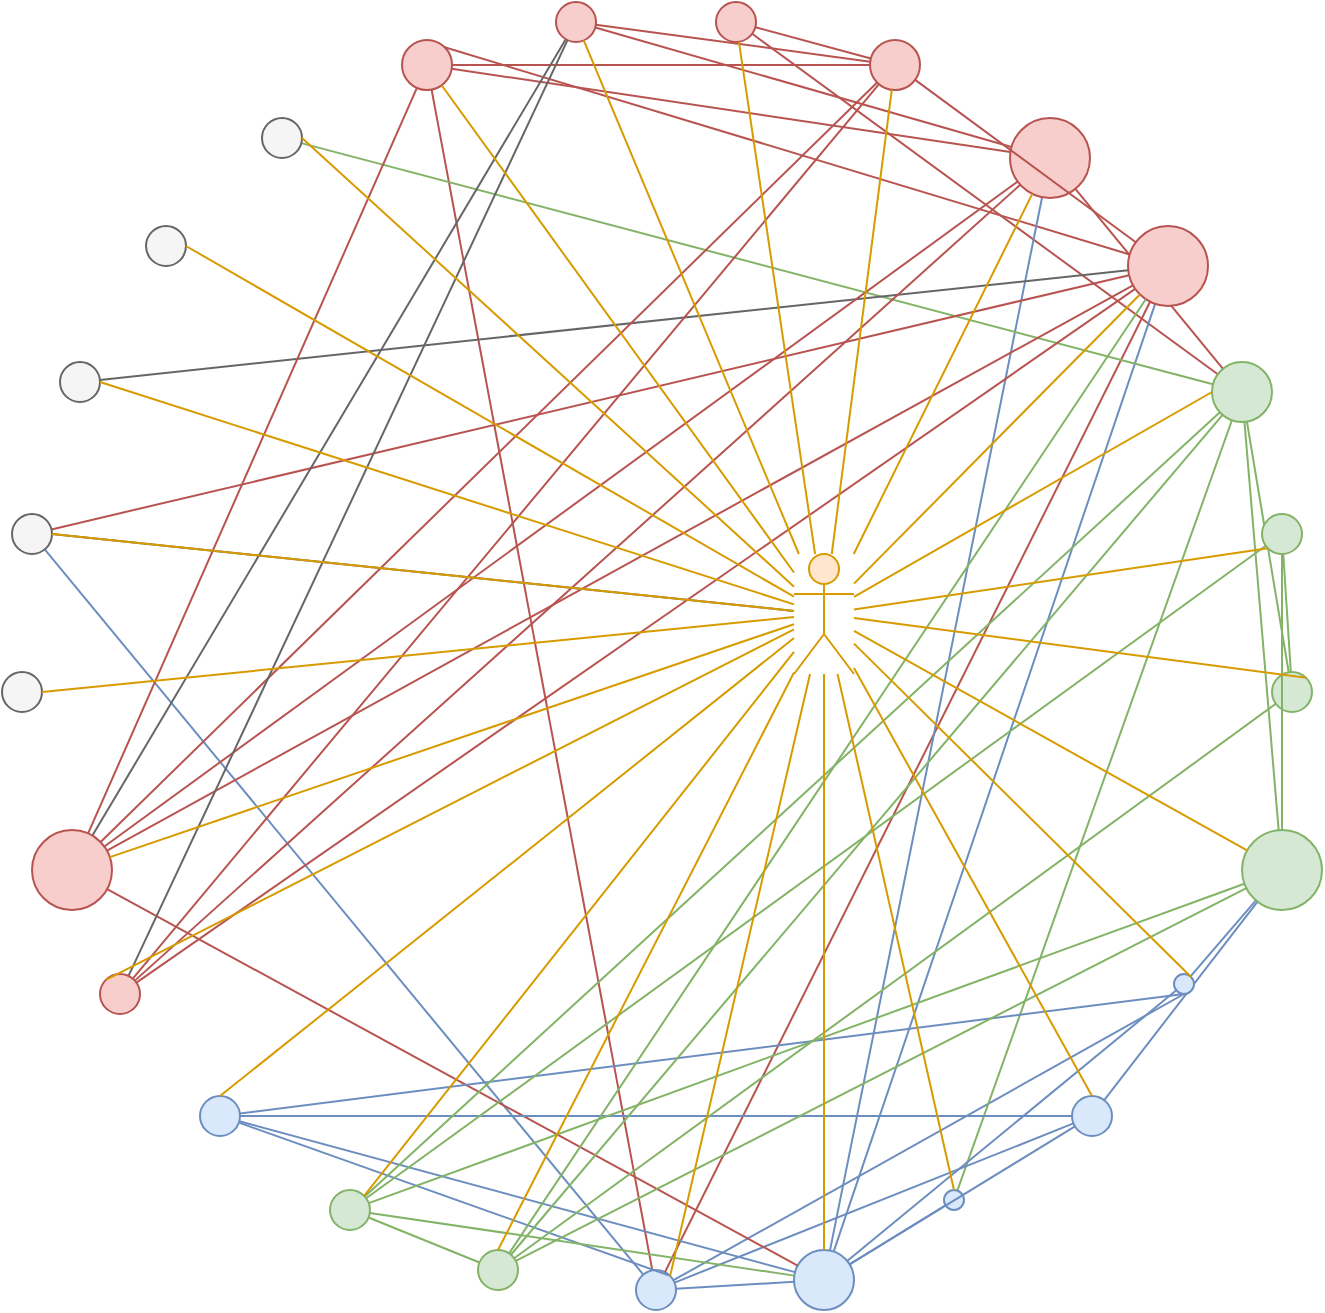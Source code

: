 <mxfile version="20.0.1"><diagram id="7Ly0ba1j--p1Lv9-cjta" name="Page-1"><mxGraphModel dx="1927" dy="1028" grid="1" gridSize="10" guides="1" tooltips="1" connect="1" arrows="1" fold="1" page="1" pageScale="1" pageWidth="827" pageHeight="1169" math="0" shadow="0"><root><mxCell id="itFS56CtS51sGolIPMsc-0"/><mxCell id="itFS56CtS51sGolIPMsc-1" parent="itFS56CtS51sGolIPMsc-0"/><mxCell id="itFS56CtS51sGolIPMsc-230" style="edgeStyle=entityRelationEdgeStyle;orthogonalLoop=1;jettySize=auto;html=1;endArrow=none;endFill=0;strokeColor=#6c8ebf;fillColor=#dae8fc;noEdgeStyle=1;" parent="itFS56CtS51sGolIPMsc-1" source="itFS56CtS51sGolIPMsc-188" target="itFS56CtS51sGolIPMsc-189" edge="1"><mxGeometry relative="1" as="geometry"/></mxCell><mxCell id="itFS56CtS51sGolIPMsc-236" style="edgeStyle=entityRelationEdgeStyle;orthogonalLoop=1;jettySize=auto;html=1;endArrow=none;endFill=0;strokeColor=#b85450;fillColor=#f8cecc;noEdgeStyle=1;" parent="itFS56CtS51sGolIPMsc-1" source="itFS56CtS51sGolIPMsc-188" target="itFS56CtS51sGolIPMsc-202" edge="1"><mxGeometry relative="1" as="geometry"><mxPoint x="313" y="333" as="targetPoint"/></mxGeometry></mxCell><mxCell id="itFS56CtS51sGolIPMsc-243" style="edgeStyle=entityRelationEdgeStyle;orthogonalLoop=1;jettySize=auto;html=1;entryX=0.5;entryY=1;entryDx=0;entryDy=0;endArrow=none;endFill=0;strokeColor=#6c8ebf;fillColor=#dae8fc;noEdgeStyle=1;" parent="itFS56CtS51sGolIPMsc-1" source="itFS56CtS51sGolIPMsc-188" target="itFS56CtS51sGolIPMsc-192" edge="1"><mxGeometry relative="1" as="geometry"/></mxCell><mxCell id="itFS56CtS51sGolIPMsc-188" value="" style="ellipse;whiteSpace=wrap;html=1;aspect=fixed;fillColor=#dae8fc;strokeColor=#6c8ebf;" parent="itFS56CtS51sGolIPMsc-1" vertex="1"><mxGeometry x="350" y="681" width="20" height="20" as="geometry"/></mxCell><mxCell id="itFS56CtS51sGolIPMsc-189" value="" style="ellipse;whiteSpace=wrap;html=1;aspect=fixed;fillColor=#dae8fc;strokeColor=#6c8ebf;" parent="itFS56CtS51sGolIPMsc-1" vertex="1"><mxGeometry x="429" y="671" width="30" height="30" as="geometry"/></mxCell><mxCell id="itFS56CtS51sGolIPMsc-231" style="edgeStyle=entityRelationEdgeStyle;orthogonalLoop=1;jettySize=auto;html=1;endArrow=none;endFill=0;strokeColor=#6c8ebf;fillColor=#dae8fc;noEdgeStyle=1;" parent="itFS56CtS51sGolIPMsc-1" source="itFS56CtS51sGolIPMsc-190" target="itFS56CtS51sGolIPMsc-189" edge="1"><mxGeometry relative="1" as="geometry"/></mxCell><mxCell id="itFS56CtS51sGolIPMsc-235" style="edgeStyle=entityRelationEdgeStyle;orthogonalLoop=1;jettySize=auto;html=1;endArrow=none;endFill=0;strokeColor=#82b366;fillColor=#d5e8d4;noEdgeStyle=1;" parent="itFS56CtS51sGolIPMsc-1" source="itFS56CtS51sGolIPMsc-190" target="itFS56CtS51sGolIPMsc-196" edge="1"><mxGeometry relative="1" as="geometry"/></mxCell><mxCell id="itFS56CtS51sGolIPMsc-190" value="" style="ellipse;whiteSpace=wrap;html=1;aspect=fixed;fillColor=#dae8fc;strokeColor=#6c8ebf;" parent="itFS56CtS51sGolIPMsc-1" vertex="1"><mxGeometry x="504" y="641" width="10" height="10" as="geometry"/></mxCell><mxCell id="itFS56CtS51sGolIPMsc-229" style="edgeStyle=entityRelationEdgeStyle;orthogonalLoop=1;jettySize=auto;html=1;endArrow=none;endFill=0;strokeColor=#6c8ebf;fillColor=#dae8fc;noEdgeStyle=1;" parent="itFS56CtS51sGolIPMsc-1" source="itFS56CtS51sGolIPMsc-191" target="itFS56CtS51sGolIPMsc-189" edge="1"><mxGeometry relative="1" as="geometry"/></mxCell><mxCell id="itFS56CtS51sGolIPMsc-244" style="edgeStyle=entityRelationEdgeStyle;orthogonalLoop=1;jettySize=auto;html=1;endArrow=none;endFill=0;strokeColor=#6c8ebf;fillColor=#dae8fc;noEdgeStyle=1;" parent="itFS56CtS51sGolIPMsc-1" source="itFS56CtS51sGolIPMsc-191" target="itFS56CtS51sGolIPMsc-188" edge="1"><mxGeometry relative="1" as="geometry"/></mxCell><mxCell id="itFS56CtS51sGolIPMsc-261" style="edgeStyle=none;orthogonalLoop=1;jettySize=auto;html=1;endArrow=none;endFill=0;strokeColor=#6c8ebf;fillColor=#dae8fc;noEdgeStyle=1;" parent="itFS56CtS51sGolIPMsc-1" source="itFS56CtS51sGolIPMsc-191" target="itFS56CtS51sGolIPMsc-193" edge="1"><mxGeometry relative="1" as="geometry"/></mxCell><mxCell id="itFS56CtS51sGolIPMsc-191" value="" style="ellipse;whiteSpace=wrap;html=1;aspect=fixed;fillColor=#dae8fc;strokeColor=#6c8ebf;" parent="itFS56CtS51sGolIPMsc-1" vertex="1"><mxGeometry x="568" y="594" width="20" height="20" as="geometry"/></mxCell><mxCell id="itFS56CtS51sGolIPMsc-232" style="edgeStyle=entityRelationEdgeStyle;orthogonalLoop=1;jettySize=auto;html=1;endArrow=none;endFill=0;strokeColor=#6c8ebf;fillColor=#dae8fc;noEdgeStyle=1;" parent="itFS56CtS51sGolIPMsc-1" source="itFS56CtS51sGolIPMsc-192" target="itFS56CtS51sGolIPMsc-189" edge="1"><mxGeometry relative="1" as="geometry"/></mxCell><mxCell id="itFS56CtS51sGolIPMsc-234" style="edgeStyle=entityRelationEdgeStyle;orthogonalLoop=1;jettySize=auto;html=1;endArrow=none;endFill=0;strokeColor=#6c8ebf;fillColor=#dae8fc;noEdgeStyle=1;" parent="itFS56CtS51sGolIPMsc-1" source="itFS56CtS51sGolIPMsc-192" target="itFS56CtS51sGolIPMsc-193" edge="1"><mxGeometry relative="1" as="geometry"/></mxCell><mxCell id="itFS56CtS51sGolIPMsc-192" value="" style="ellipse;whiteSpace=wrap;html=1;aspect=fixed;fillColor=#dae8fc;strokeColor=#6c8ebf;" parent="itFS56CtS51sGolIPMsc-1" vertex="1"><mxGeometry x="619" y="533" width="10" height="10" as="geometry"/></mxCell><mxCell id="itFS56CtS51sGolIPMsc-193" value="" style="ellipse;whiteSpace=wrap;html=1;aspect=fixed;fillColor=#d5e8d4;strokeColor=#82b366;" parent="itFS56CtS51sGolIPMsc-1" vertex="1"><mxGeometry x="653" y="461" width="40" height="40" as="geometry"/></mxCell><mxCell id="itFS56CtS51sGolIPMsc-219" style="edgeStyle=entityRelationEdgeStyle;orthogonalLoop=1;jettySize=auto;html=1;endArrow=none;endFill=0;strokeColor=#82b366;fillColor=#d5e8d4;noEdgeStyle=1;" parent="itFS56CtS51sGolIPMsc-1" source="itFS56CtS51sGolIPMsc-194" target="itFS56CtS51sGolIPMsc-195" edge="1"><mxGeometry relative="1" as="geometry"/></mxCell><mxCell id="itFS56CtS51sGolIPMsc-221" style="edgeStyle=entityRelationEdgeStyle;orthogonalLoop=1;jettySize=auto;html=1;endArrow=none;endFill=0;strokeColor=#82b366;fillColor=#d5e8d4;noEdgeStyle=1;" parent="itFS56CtS51sGolIPMsc-1" source="itFS56CtS51sGolIPMsc-194" target="itFS56CtS51sGolIPMsc-196" edge="1"><mxGeometry relative="1" as="geometry"/></mxCell><mxCell id="itFS56CtS51sGolIPMsc-194" value="" style="ellipse;whiteSpace=wrap;html=1;aspect=fixed;fillColor=#d5e8d4;strokeColor=#82b366;" parent="itFS56CtS51sGolIPMsc-1" vertex="1"><mxGeometry x="668" y="382" width="20" height="20" as="geometry"/></mxCell><mxCell id="itFS56CtS51sGolIPMsc-220" style="edgeStyle=entityRelationEdgeStyle;orthogonalLoop=1;jettySize=auto;html=1;endArrow=none;endFill=0;strokeColor=#82b366;fillColor=#d5e8d4;noEdgeStyle=1;" parent="itFS56CtS51sGolIPMsc-1" source="itFS56CtS51sGolIPMsc-195" target="itFS56CtS51sGolIPMsc-193" edge="1"><mxGeometry relative="1" as="geometry"/></mxCell><mxCell id="itFS56CtS51sGolIPMsc-195" value="" style="ellipse;whiteSpace=wrap;html=1;aspect=fixed;fillColor=#d5e8d4;strokeColor=#82b366;" parent="itFS56CtS51sGolIPMsc-1" vertex="1"><mxGeometry x="663" y="303" width="20" height="20" as="geometry"/></mxCell><mxCell id="itFS56CtS51sGolIPMsc-223" style="edgeStyle=entityRelationEdgeStyle;orthogonalLoop=1;jettySize=auto;html=1;endArrow=none;endFill=0;strokeColor=#82b366;fillColor=#d5e8d4;noEdgeStyle=1;" parent="itFS56CtS51sGolIPMsc-1" source="itFS56CtS51sGolIPMsc-196" target="itFS56CtS51sGolIPMsc-193" edge="1"><mxGeometry relative="1" as="geometry"/></mxCell><mxCell id="itFS56CtS51sGolIPMsc-224" style="edgeStyle=entityRelationEdgeStyle;orthogonalLoop=1;jettySize=auto;html=1;endArrow=none;endFill=0;strokeColor=#b85450;fillColor=#f8cecc;noEdgeStyle=1;" parent="itFS56CtS51sGolIPMsc-1" source="itFS56CtS51sGolIPMsc-196" target="itFS56CtS51sGolIPMsc-198" edge="1"><mxGeometry relative="1" as="geometry"/></mxCell><mxCell id="itFS56CtS51sGolIPMsc-225" style="edgeStyle=entityRelationEdgeStyle;orthogonalLoop=1;jettySize=auto;html=1;endArrow=none;endFill=0;strokeColor=#b85450;fillColor=#f8cecc;noEdgeStyle=1;" parent="itFS56CtS51sGolIPMsc-1" source="itFS56CtS51sGolIPMsc-196" target="itFS56CtS51sGolIPMsc-200" edge="1"><mxGeometry relative="1" as="geometry"/></mxCell><mxCell id="itFS56CtS51sGolIPMsc-196" value="" style="ellipse;whiteSpace=wrap;html=1;aspect=fixed;fillColor=#d5e8d4;strokeColor=#82b366;" parent="itFS56CtS51sGolIPMsc-1" vertex="1"><mxGeometry x="638" y="227" width="30" height="30" as="geometry"/></mxCell><mxCell id="itFS56CtS51sGolIPMsc-227" style="edgeStyle=entityRelationEdgeStyle;orthogonalLoop=1;jettySize=auto;html=1;endArrow=none;endFill=0;strokeColor=#6c8ebf;fillColor=#dae8fc;noEdgeStyle=1;" parent="itFS56CtS51sGolIPMsc-1" source="itFS56CtS51sGolIPMsc-197" target="itFS56CtS51sGolIPMsc-189" edge="1"><mxGeometry relative="1" as="geometry"/></mxCell><mxCell id="itFS56CtS51sGolIPMsc-228" style="edgeStyle=entityRelationEdgeStyle;orthogonalLoop=1;jettySize=auto;html=1;endArrow=none;endFill=0;strokeColor=#b85450;fillColor=#f8cecc;noEdgeStyle=1;" parent="itFS56CtS51sGolIPMsc-1" source="itFS56CtS51sGolIPMsc-197" target="itFS56CtS51sGolIPMsc-188" edge="1"><mxGeometry relative="1" as="geometry"/></mxCell><mxCell id="itFS56CtS51sGolIPMsc-267" style="edgeStyle=none;orthogonalLoop=1;jettySize=auto;html=1;entryX=1;entryY=0;entryDx=0;entryDy=0;endArrow=none;endFill=0;strokeColor=#b85450;fillColor=#f8cecc;noEdgeStyle=1;" parent="itFS56CtS51sGolIPMsc-1" source="itFS56CtS51sGolIPMsc-197" target="itFS56CtS51sGolIPMsc-202" edge="1"><mxGeometry relative="1" as="geometry"/></mxCell><mxCell id="itFS56CtS51sGolIPMsc-197" value="" style="ellipse;whiteSpace=wrap;html=1;aspect=fixed;fillColor=#f8cecc;strokeColor=#b85450;" parent="itFS56CtS51sGolIPMsc-1" vertex="1"><mxGeometry x="596" y="159" width="40" height="40" as="geometry"/></mxCell><mxCell id="itFS56CtS51sGolIPMsc-226" style="edgeStyle=entityRelationEdgeStyle;orthogonalLoop=1;jettySize=auto;html=1;endArrow=none;endFill=0;strokeColor=#6c8ebf;fillColor=#dae8fc;noEdgeStyle=1;" parent="itFS56CtS51sGolIPMsc-1" source="itFS56CtS51sGolIPMsc-198" target="itFS56CtS51sGolIPMsc-189" edge="1"><mxGeometry relative="1" as="geometry"/></mxCell><mxCell id="itFS56CtS51sGolIPMsc-241" style="edgeStyle=entityRelationEdgeStyle;orthogonalLoop=1;jettySize=auto;html=1;endArrow=none;endFill=0;strokeColor=#b85450;fillColor=#f8cecc;noEdgeStyle=1;" parent="itFS56CtS51sGolIPMsc-1" source="itFS56CtS51sGolIPMsc-198" target="itFS56CtS51sGolIPMsc-202" edge="1"><mxGeometry relative="1" as="geometry"/></mxCell><mxCell id="itFS56CtS51sGolIPMsc-242" style="edgeStyle=entityRelationEdgeStyle;orthogonalLoop=1;jettySize=auto;html=1;endArrow=none;endFill=0;strokeColor=#b85450;fillColor=#f8cecc;noEdgeStyle=1;" parent="itFS56CtS51sGolIPMsc-1" source="itFS56CtS51sGolIPMsc-198" target="itFS56CtS51sGolIPMsc-201" edge="1"><mxGeometry relative="1" as="geometry"/></mxCell><mxCell id="itFS56CtS51sGolIPMsc-198" value="" style="ellipse;whiteSpace=wrap;html=1;aspect=fixed;fillColor=#f8cecc;strokeColor=#b85450;" parent="itFS56CtS51sGolIPMsc-1" vertex="1"><mxGeometry x="537" y="105" width="40" height="40" as="geometry"/></mxCell><mxCell id="itFS56CtS51sGolIPMsc-237" style="edgeStyle=entityRelationEdgeStyle;orthogonalLoop=1;jettySize=auto;html=1;endArrow=none;endFill=0;strokeColor=#b85450;fillColor=#f8cecc;noEdgeStyle=1;" parent="itFS56CtS51sGolIPMsc-1" source="itFS56CtS51sGolIPMsc-199" target="itFS56CtS51sGolIPMsc-202" edge="1"><mxGeometry relative="1" as="geometry"/></mxCell><mxCell id="itFS56CtS51sGolIPMsc-238" style="edgeStyle=entityRelationEdgeStyle;orthogonalLoop=1;jettySize=auto;html=1;endArrow=none;endFill=0;strokeColor=#b85450;fillColor=#f8cecc;noEdgeStyle=1;" parent="itFS56CtS51sGolIPMsc-1" source="itFS56CtS51sGolIPMsc-199" target="itFS56CtS51sGolIPMsc-201" edge="1"><mxGeometry relative="1" as="geometry"/></mxCell><mxCell id="itFS56CtS51sGolIPMsc-239" style="edgeStyle=entityRelationEdgeStyle;orthogonalLoop=1;jettySize=auto;html=1;endArrow=none;endFill=0;strokeColor=#b85450;fillColor=#f8cecc;noEdgeStyle=1;" parent="itFS56CtS51sGolIPMsc-1" source="itFS56CtS51sGolIPMsc-199" target="itFS56CtS51sGolIPMsc-200" edge="1"><mxGeometry relative="1" as="geometry"/></mxCell><mxCell id="itFS56CtS51sGolIPMsc-240" style="edgeStyle=entityRelationEdgeStyle;orthogonalLoop=1;jettySize=auto;html=1;endArrow=none;endFill=0;strokeColor=#b85450;fillColor=#f8cecc;noEdgeStyle=1;" parent="itFS56CtS51sGolIPMsc-1" source="itFS56CtS51sGolIPMsc-199" target="itFS56CtS51sGolIPMsc-197" edge="1"><mxGeometry relative="1" as="geometry"/></mxCell><mxCell id="itFS56CtS51sGolIPMsc-199" value="" style="ellipse;whiteSpace=wrap;html=1;aspect=fixed;fillColor=#f8cecc;strokeColor=#b85450;" parent="itFS56CtS51sGolIPMsc-1" vertex="1"><mxGeometry x="467" y="66" width="25" height="25" as="geometry"/></mxCell><mxCell id="itFS56CtS51sGolIPMsc-200" value="" style="ellipse;whiteSpace=wrap;html=1;aspect=fixed;fillColor=#f8cecc;strokeColor=#b85450;" parent="itFS56CtS51sGolIPMsc-1" vertex="1"><mxGeometry x="390" y="47" width="20" height="20" as="geometry"/></mxCell><mxCell id="itFS56CtS51sGolIPMsc-201" value="" style="ellipse;whiteSpace=wrap;html=1;aspect=fixed;fillColor=#f8cecc;strokeColor=#b85450;" parent="itFS56CtS51sGolIPMsc-1" vertex="1"><mxGeometry x="310" y="47" width="20" height="20" as="geometry"/></mxCell><mxCell id="itFS56CtS51sGolIPMsc-202" value="" style="ellipse;whiteSpace=wrap;html=1;aspect=fixed;fillColor=#f8cecc;strokeColor=#b85450;" parent="itFS56CtS51sGolIPMsc-1" vertex="1"><mxGeometry x="233" y="66" width="25" height="25" as="geometry"/></mxCell><mxCell id="itFS56CtS51sGolIPMsc-222" style="edgeStyle=entityRelationEdgeStyle;orthogonalLoop=1;jettySize=auto;html=1;endArrow=none;endFill=0;strokeColor=#82b366;fillColor=#d5e8d4;noEdgeStyle=1;" parent="itFS56CtS51sGolIPMsc-1" source="itFS56CtS51sGolIPMsc-203" target="itFS56CtS51sGolIPMsc-196" edge="1"><mxGeometry relative="1" as="geometry"/></mxCell><mxCell id="itFS56CtS51sGolIPMsc-203" value="" style="ellipse;whiteSpace=wrap;html=1;aspect=fixed;fillColor=#f5f5f5;strokeColor=#666666;fontColor=#333333;" parent="itFS56CtS51sGolIPMsc-1" vertex="1"><mxGeometry x="163" y="105" width="20" height="20" as="geometry"/></mxCell><mxCell id="itFS56CtS51sGolIPMsc-204" value="" style="ellipse;whiteSpace=wrap;html=1;aspect=fixed;fillColor=#f5f5f5;strokeColor=#666666;fontColor=#333333;" parent="itFS56CtS51sGolIPMsc-1" vertex="1"><mxGeometry x="105" y="159" width="20" height="20" as="geometry"/></mxCell><mxCell id="itFS56CtS51sGolIPMsc-209" style="orthogonalLoop=1;jettySize=auto;html=1;endArrow=none;endFill=0;strokeColor=#666666;fillColor=#f5f5f5;edgeStyle=entityRelationEdgeStyle;noEdgeStyle=1;" parent="itFS56CtS51sGolIPMsc-1" source="itFS56CtS51sGolIPMsc-205" target="itFS56CtS51sGolIPMsc-197" edge="1"><mxGeometry relative="1" as="geometry"/></mxCell><mxCell id="itFS56CtS51sGolIPMsc-205" value="" style="ellipse;whiteSpace=wrap;html=1;aspect=fixed;fillColor=#f5f5f5;strokeColor=#666666;fontColor=#333333;" parent="itFS56CtS51sGolIPMsc-1" vertex="1"><mxGeometry x="62" y="227" width="20" height="20" as="geometry"/></mxCell><mxCell id="itFS56CtS51sGolIPMsc-208" style="edgeStyle=entityRelationEdgeStyle;orthogonalLoop=1;jettySize=auto;html=1;endArrow=none;endFill=0;fillColor=#f8cecc;strokeColor=#b85450;noEdgeStyle=1;" parent="itFS56CtS51sGolIPMsc-1" source="itFS56CtS51sGolIPMsc-206" target="itFS56CtS51sGolIPMsc-197" edge="1"><mxGeometry relative="1" as="geometry"/></mxCell><mxCell id="itFS56CtS51sGolIPMsc-210" style="edgeStyle=entityRelationEdgeStyle;orthogonalLoop=1;jettySize=auto;html=1;endArrow=none;endFill=0;strokeColor=#6c8ebf;fillColor=#dae8fc;noEdgeStyle=1;" parent="itFS56CtS51sGolIPMsc-1" source="itFS56CtS51sGolIPMsc-206" target="itFS56CtS51sGolIPMsc-188" edge="1"><mxGeometry relative="1" as="geometry"/></mxCell><mxCell id="itFS56CtS51sGolIPMsc-206" value="" style="ellipse;whiteSpace=wrap;html=1;aspect=fixed;fillColor=#f5f5f5;strokeColor=#666666;fontColor=#333333;" parent="itFS56CtS51sGolIPMsc-1" vertex="1"><mxGeometry x="38" y="303" width="20" height="20" as="geometry"/></mxCell><mxCell id="itFS56CtS51sGolIPMsc-207" value="" style="ellipse;whiteSpace=wrap;html=1;aspect=fixed;fillColor=#f5f5f5;strokeColor=#666666;fontColor=#333333;" parent="itFS56CtS51sGolIPMsc-1" vertex="1"><mxGeometry x="33" y="382" width="20" height="20" as="geometry"/></mxCell><mxCell id="itFS56CtS51sGolIPMsc-246" style="orthogonalLoop=1;jettySize=auto;html=1;endArrow=none;endFill=0;strokeColor=#b85450;fillColor=#f8cecc;noEdgeStyle=1;" parent="itFS56CtS51sGolIPMsc-1" source="itFS56CtS51sGolIPMsc-245" target="itFS56CtS51sGolIPMsc-198" edge="1"><mxGeometry relative="1" as="geometry"/></mxCell><mxCell id="itFS56CtS51sGolIPMsc-247" style="edgeStyle=none;orthogonalLoop=1;jettySize=auto;html=1;endArrow=none;endFill=0;strokeColor=#b85450;fillColor=#f8cecc;noEdgeStyle=1;" parent="itFS56CtS51sGolIPMsc-1" source="itFS56CtS51sGolIPMsc-245" target="itFS56CtS51sGolIPMsc-202" edge="1"><mxGeometry relative="1" as="geometry"/></mxCell><mxCell id="itFS56CtS51sGolIPMsc-248" style="edgeStyle=none;orthogonalLoop=1;jettySize=auto;html=1;endArrow=none;endFill=0;strokeColor=#666666;fillColor=#f5f5f5;noEdgeStyle=1;" parent="itFS56CtS51sGolIPMsc-1" source="itFS56CtS51sGolIPMsc-245" target="itFS56CtS51sGolIPMsc-201" edge="1"><mxGeometry relative="1" as="geometry"/></mxCell><mxCell id="itFS56CtS51sGolIPMsc-249" style="edgeStyle=none;orthogonalLoop=1;jettySize=auto;html=1;endArrow=none;endFill=0;strokeColor=#b85450;fillColor=#f8cecc;noEdgeStyle=1;" parent="itFS56CtS51sGolIPMsc-1" source="itFS56CtS51sGolIPMsc-245" target="itFS56CtS51sGolIPMsc-199" edge="1"><mxGeometry relative="1" as="geometry"/></mxCell><mxCell id="itFS56CtS51sGolIPMsc-250" style="edgeStyle=none;orthogonalLoop=1;jettySize=auto;html=1;endArrow=none;endFill=0;strokeColor=#b85450;fillColor=#f8cecc;noEdgeStyle=1;" parent="itFS56CtS51sGolIPMsc-1" source="itFS56CtS51sGolIPMsc-245" target="itFS56CtS51sGolIPMsc-197" edge="1"><mxGeometry relative="1" as="geometry"/></mxCell><mxCell id="itFS56CtS51sGolIPMsc-251" style="edgeStyle=none;orthogonalLoop=1;jettySize=auto;html=1;endArrow=none;endFill=0;strokeColor=#b85450;fillColor=#f8cecc;noEdgeStyle=1;" parent="itFS56CtS51sGolIPMsc-1" source="itFS56CtS51sGolIPMsc-245" target="itFS56CtS51sGolIPMsc-189" edge="1"><mxGeometry relative="1" as="geometry"/></mxCell><mxCell id="itFS56CtS51sGolIPMsc-245" value="" style="ellipse;whiteSpace=wrap;html=1;aspect=fixed;fillColor=#f8cecc;strokeColor=#b85450;" parent="itFS56CtS51sGolIPMsc-1" vertex="1"><mxGeometry x="48" y="461" width="40" height="40" as="geometry"/></mxCell><mxCell id="itFS56CtS51sGolIPMsc-253" style="edgeStyle=none;orthogonalLoop=1;jettySize=auto;html=1;endArrow=none;endFill=0;strokeColor=#b85450;fillColor=#f8cecc;noEdgeStyle=1;" parent="itFS56CtS51sGolIPMsc-1" source="itFS56CtS51sGolIPMsc-252" target="itFS56CtS51sGolIPMsc-199" edge="1"><mxGeometry relative="1" as="geometry"/></mxCell><mxCell id="itFS56CtS51sGolIPMsc-254" style="edgeStyle=none;orthogonalLoop=1;jettySize=auto;html=1;endArrow=none;endFill=0;strokeColor=#666666;fillColor=#f5f5f5;noEdgeStyle=1;" parent="itFS56CtS51sGolIPMsc-1" source="itFS56CtS51sGolIPMsc-252" target="itFS56CtS51sGolIPMsc-201" edge="1"><mxGeometry relative="1" as="geometry"/></mxCell><mxCell id="itFS56CtS51sGolIPMsc-255" style="edgeStyle=none;orthogonalLoop=1;jettySize=auto;html=1;endArrow=none;endFill=0;strokeColor=#b85450;fillColor=#f8cecc;noEdgeStyle=1;" parent="itFS56CtS51sGolIPMsc-1" source="itFS56CtS51sGolIPMsc-252" target="itFS56CtS51sGolIPMsc-198" edge="1"><mxGeometry relative="1" as="geometry"/></mxCell><mxCell id="itFS56CtS51sGolIPMsc-256" style="edgeStyle=none;orthogonalLoop=1;jettySize=auto;html=1;endArrow=none;endFill=0;strokeColor=#b85450;fillColor=#f8cecc;noEdgeStyle=1;" parent="itFS56CtS51sGolIPMsc-1" source="itFS56CtS51sGolIPMsc-252" target="itFS56CtS51sGolIPMsc-197" edge="1"><mxGeometry relative="1" as="geometry"/></mxCell><mxCell id="itFS56CtS51sGolIPMsc-252" value="" style="ellipse;whiteSpace=wrap;html=1;aspect=fixed;fillColor=#f8cecc;strokeColor=#b85450;" parent="itFS56CtS51sGolIPMsc-1" vertex="1"><mxGeometry x="82" y="533" width="20" height="20" as="geometry"/></mxCell><mxCell id="itFS56CtS51sGolIPMsc-258" style="edgeStyle=none;orthogonalLoop=1;jettySize=auto;html=1;entryX=0.5;entryY=1;entryDx=0;entryDy=0;endArrow=none;endFill=0;strokeColor=#6c8ebf;fillColor=#dae8fc;noEdgeStyle=1;" parent="itFS56CtS51sGolIPMsc-1" source="itFS56CtS51sGolIPMsc-257" target="itFS56CtS51sGolIPMsc-192" edge="1"><mxGeometry relative="1" as="geometry"/></mxCell><mxCell id="itFS56CtS51sGolIPMsc-259" style="edgeStyle=none;orthogonalLoop=1;jettySize=auto;html=1;endArrow=none;endFill=0;strokeColor=#6c8ebf;fillColor=#dae8fc;noEdgeStyle=1;" parent="itFS56CtS51sGolIPMsc-1" source="itFS56CtS51sGolIPMsc-257" target="itFS56CtS51sGolIPMsc-189" edge="1"><mxGeometry relative="1" as="geometry"/></mxCell><mxCell id="itFS56CtS51sGolIPMsc-260" style="edgeStyle=none;orthogonalLoop=1;jettySize=auto;html=1;entryX=1;entryY=0;entryDx=0;entryDy=0;endArrow=none;endFill=0;strokeColor=#6c8ebf;fillColor=#dae8fc;noEdgeStyle=1;" parent="itFS56CtS51sGolIPMsc-1" source="itFS56CtS51sGolIPMsc-257" target="itFS56CtS51sGolIPMsc-188" edge="1"><mxGeometry relative="1" as="geometry"/></mxCell><mxCell id="itFS56CtS51sGolIPMsc-274" style="edgeStyle=none;orthogonalLoop=1;jettySize=auto;html=1;endArrow=none;endFill=0;strokeColor=#6c8ebf;fillColor=#dae8fc;" parent="itFS56CtS51sGolIPMsc-1" source="itFS56CtS51sGolIPMsc-257" target="itFS56CtS51sGolIPMsc-191" edge="1"><mxGeometry relative="1" as="geometry"/></mxCell><mxCell id="itFS56CtS51sGolIPMsc-257" value="" style="ellipse;whiteSpace=wrap;html=1;aspect=fixed;fillColor=#dae8fc;strokeColor=#6c8ebf;" parent="itFS56CtS51sGolIPMsc-1" vertex="1"><mxGeometry x="132" y="594" width="20" height="20" as="geometry"/></mxCell><mxCell id="itFS56CtS51sGolIPMsc-263" style="edgeStyle=none;orthogonalLoop=1;jettySize=auto;html=1;endArrow=none;endFill=0;strokeColor=#82b366;fillColor=#d5e8d4;noEdgeStyle=1;" parent="itFS56CtS51sGolIPMsc-1" source="itFS56CtS51sGolIPMsc-262" target="itFS56CtS51sGolIPMsc-196" edge="1"><mxGeometry relative="1" as="geometry"/></mxCell><mxCell id="itFS56CtS51sGolIPMsc-264" style="edgeStyle=none;orthogonalLoop=1;jettySize=auto;html=1;endArrow=none;endFill=0;strokeColor=#82b366;fillColor=#d5e8d4;noEdgeStyle=1;" parent="itFS56CtS51sGolIPMsc-1" source="itFS56CtS51sGolIPMsc-262" target="itFS56CtS51sGolIPMsc-195" edge="1"><mxGeometry relative="1" as="geometry"/></mxCell><mxCell id="itFS56CtS51sGolIPMsc-265" style="edgeStyle=none;orthogonalLoop=1;jettySize=auto;html=1;endArrow=none;endFill=0;strokeColor=#82b366;fillColor=#d5e8d4;noEdgeStyle=1;" parent="itFS56CtS51sGolIPMsc-1" source="itFS56CtS51sGolIPMsc-262" target="itFS56CtS51sGolIPMsc-193" edge="1"><mxGeometry relative="1" as="geometry"/></mxCell><mxCell id="itFS56CtS51sGolIPMsc-266" style="edgeStyle=none;orthogonalLoop=1;jettySize=auto;html=1;endArrow=none;endFill=0;strokeColor=#82b366;fillColor=#d5e8d4;noEdgeStyle=1;" parent="itFS56CtS51sGolIPMsc-1" source="itFS56CtS51sGolIPMsc-262" target="itFS56CtS51sGolIPMsc-189" edge="1"><mxGeometry relative="1" as="geometry"/></mxCell><mxCell id="itFS56CtS51sGolIPMsc-262" value="" style="ellipse;whiteSpace=wrap;html=1;aspect=fixed;fillColor=#d5e8d4;strokeColor=#82b366;" parent="itFS56CtS51sGolIPMsc-1" vertex="1"><mxGeometry x="197" y="641" width="20" height="20" as="geometry"/></mxCell><mxCell id="itFS56CtS51sGolIPMsc-269" style="edgeStyle=none;orthogonalLoop=1;jettySize=auto;html=1;endArrow=none;endFill=0;strokeColor=#82b366;fillColor=#d5e8d4;noEdgeStyle=1;" parent="itFS56CtS51sGolIPMsc-1" source="itFS56CtS51sGolIPMsc-268" target="itFS56CtS51sGolIPMsc-262" edge="1"><mxGeometry relative="1" as="geometry"/></mxCell><mxCell id="itFS56CtS51sGolIPMsc-270" style="edgeStyle=none;orthogonalLoop=1;jettySize=auto;html=1;endArrow=none;endFill=0;strokeColor=#82b366;fillColor=#d5e8d4;noEdgeStyle=1;" parent="itFS56CtS51sGolIPMsc-1" source="itFS56CtS51sGolIPMsc-268" target="itFS56CtS51sGolIPMsc-196" edge="1"><mxGeometry relative="1" as="geometry"/></mxCell><mxCell id="itFS56CtS51sGolIPMsc-271" style="edgeStyle=none;orthogonalLoop=1;jettySize=auto;html=1;endArrow=none;endFill=0;strokeColor=#82b366;fillColor=#d5e8d4;noEdgeStyle=1;" parent="itFS56CtS51sGolIPMsc-1" source="itFS56CtS51sGolIPMsc-268" target="itFS56CtS51sGolIPMsc-193" edge="1"><mxGeometry relative="1" as="geometry"/></mxCell><mxCell id="itFS56CtS51sGolIPMsc-272" style="edgeStyle=none;orthogonalLoop=1;jettySize=auto;html=1;endArrow=none;endFill=0;strokeColor=#82b366;fillColor=#d5e8d4;noEdgeStyle=1;" parent="itFS56CtS51sGolIPMsc-1" source="itFS56CtS51sGolIPMsc-268" target="itFS56CtS51sGolIPMsc-194" edge="1"><mxGeometry relative="1" as="geometry"/></mxCell><mxCell id="itFS56CtS51sGolIPMsc-273" style="edgeStyle=none;orthogonalLoop=1;jettySize=auto;html=1;endArrow=none;endFill=0;strokeColor=#82b366;fillColor=#d5e8d4;noEdgeStyle=1;" parent="itFS56CtS51sGolIPMsc-1" source="itFS56CtS51sGolIPMsc-268" target="itFS56CtS51sGolIPMsc-197" edge="1"><mxGeometry relative="1" as="geometry"/></mxCell><mxCell id="itFS56CtS51sGolIPMsc-268" value="" style="ellipse;whiteSpace=wrap;html=1;aspect=fixed;fillColor=#d5e8d4;strokeColor=#82b366;" parent="itFS56CtS51sGolIPMsc-1" vertex="1"><mxGeometry x="271" y="671" width="20" height="20" as="geometry"/></mxCell><mxCell id="itFS56CtS51sGolIPMsc-276" style="edgeStyle=none;orthogonalLoop=1;jettySize=auto;html=1;endArrow=none;endFill=0;strokeColor=#d79b00;fillColor=#ffe6cc;" parent="itFS56CtS51sGolIPMsc-1" source="itFS56CtS51sGolIPMsc-275" target="itFS56CtS51sGolIPMsc-197" edge="1"><mxGeometry relative="1" as="geometry"/></mxCell><mxCell id="itFS56CtS51sGolIPMsc-277" style="edgeStyle=none;orthogonalLoop=1;jettySize=auto;html=1;endArrow=none;endFill=0;strokeColor=#d79b00;fillColor=#ffe6cc;" parent="itFS56CtS51sGolIPMsc-1" source="itFS56CtS51sGolIPMsc-275" target="itFS56CtS51sGolIPMsc-198" edge="1"><mxGeometry relative="1" as="geometry"/></mxCell><mxCell id="itFS56CtS51sGolIPMsc-278" style="edgeStyle=none;orthogonalLoop=1;jettySize=auto;html=1;endArrow=none;endFill=0;strokeColor=#d79b00;fillColor=#ffe6cc;" parent="itFS56CtS51sGolIPMsc-1" source="itFS56CtS51sGolIPMsc-275" target="itFS56CtS51sGolIPMsc-199" edge="1"><mxGeometry relative="1" as="geometry"/></mxCell><mxCell id="itFS56CtS51sGolIPMsc-279" style="edgeStyle=none;orthogonalLoop=1;jettySize=auto;html=1;endArrow=none;endFill=0;strokeColor=#d79b00;fillColor=#ffe6cc;" parent="itFS56CtS51sGolIPMsc-1" source="itFS56CtS51sGolIPMsc-275" target="itFS56CtS51sGolIPMsc-200" edge="1"><mxGeometry relative="1" as="geometry"/></mxCell><mxCell id="itFS56CtS51sGolIPMsc-280" style="edgeStyle=none;orthogonalLoop=1;jettySize=auto;html=1;endArrow=none;endFill=0;strokeColor=#d79b00;fillColor=#ffe6cc;" parent="itFS56CtS51sGolIPMsc-1" source="itFS56CtS51sGolIPMsc-275" target="itFS56CtS51sGolIPMsc-201" edge="1"><mxGeometry relative="1" as="geometry"/></mxCell><mxCell id="itFS56CtS51sGolIPMsc-281" style="edgeStyle=none;orthogonalLoop=1;jettySize=auto;html=1;endArrow=none;endFill=0;strokeColor=#d79b00;fillColor=#ffe6cc;" parent="itFS56CtS51sGolIPMsc-1" source="itFS56CtS51sGolIPMsc-275" target="itFS56CtS51sGolIPMsc-202" edge="1"><mxGeometry relative="1" as="geometry"/></mxCell><mxCell id="itFS56CtS51sGolIPMsc-282" style="edgeStyle=none;orthogonalLoop=1;jettySize=auto;html=1;entryX=1;entryY=0.5;entryDx=0;entryDy=0;endArrow=none;endFill=0;strokeColor=#d79b00;fillColor=#ffe6cc;" parent="itFS56CtS51sGolIPMsc-1" source="itFS56CtS51sGolIPMsc-275" target="itFS56CtS51sGolIPMsc-203" edge="1"><mxGeometry relative="1" as="geometry"/></mxCell><mxCell id="itFS56CtS51sGolIPMsc-283" style="edgeStyle=none;orthogonalLoop=1;jettySize=auto;html=1;entryX=1;entryY=0.5;entryDx=0;entryDy=0;endArrow=none;endFill=0;strokeColor=#d79b00;fillColor=#ffe6cc;" parent="itFS56CtS51sGolIPMsc-1" source="itFS56CtS51sGolIPMsc-275" target="itFS56CtS51sGolIPMsc-204" edge="1"><mxGeometry relative="1" as="geometry"/></mxCell><mxCell id="itFS56CtS51sGolIPMsc-284" style="edgeStyle=none;orthogonalLoop=1;jettySize=auto;html=1;entryX=1;entryY=0.5;entryDx=0;entryDy=0;endArrow=none;endFill=0;strokeColor=#d79b00;fillColor=#ffe6cc;" parent="itFS56CtS51sGolIPMsc-1" source="itFS56CtS51sGolIPMsc-275" target="itFS56CtS51sGolIPMsc-205" edge="1"><mxGeometry relative="1" as="geometry"/></mxCell><mxCell id="itFS56CtS51sGolIPMsc-285" style="edgeStyle=none;orthogonalLoop=1;jettySize=auto;html=1;entryX=1;entryY=0.5;entryDx=0;entryDy=0;endArrow=none;endFill=0;strokeColor=#666666;fillColor=#f5f5f5;" parent="itFS56CtS51sGolIPMsc-1" source="itFS56CtS51sGolIPMsc-275" target="itFS56CtS51sGolIPMsc-206" edge="1"><mxGeometry relative="1" as="geometry"/></mxCell><mxCell id="itFS56CtS51sGolIPMsc-286" style="edgeStyle=none;orthogonalLoop=1;jettySize=auto;html=1;entryX=1;entryY=0.5;entryDx=0;entryDy=0;endArrow=none;endFill=0;strokeColor=#d79b00;fillColor=#ffe6cc;" parent="itFS56CtS51sGolIPMsc-1" source="itFS56CtS51sGolIPMsc-275" target="itFS56CtS51sGolIPMsc-206" edge="1"><mxGeometry relative="1" as="geometry"/></mxCell><mxCell id="itFS56CtS51sGolIPMsc-287" style="edgeStyle=none;orthogonalLoop=1;jettySize=auto;html=1;endArrow=none;endFill=0;strokeColor=#d79b00;fillColor=#ffe6cc;" parent="itFS56CtS51sGolIPMsc-1" source="itFS56CtS51sGolIPMsc-275" target="itFS56CtS51sGolIPMsc-245" edge="1"><mxGeometry relative="1" as="geometry"/></mxCell><mxCell id="itFS56CtS51sGolIPMsc-288" style="edgeStyle=none;orthogonalLoop=1;jettySize=auto;html=1;entryX=0;entryY=0;entryDx=0;entryDy=0;endArrow=none;endFill=0;strokeColor=#d79b00;fillColor=#ffe6cc;" parent="itFS56CtS51sGolIPMsc-1" source="itFS56CtS51sGolIPMsc-275" target="itFS56CtS51sGolIPMsc-252" edge="1"><mxGeometry relative="1" as="geometry"/></mxCell><mxCell id="itFS56CtS51sGolIPMsc-289" style="edgeStyle=none;orthogonalLoop=1;jettySize=auto;html=1;entryX=0.5;entryY=0;entryDx=0;entryDy=0;endArrow=none;endFill=0;strokeColor=#d79b00;fillColor=#ffe6cc;" parent="itFS56CtS51sGolIPMsc-1" source="itFS56CtS51sGolIPMsc-275" target="itFS56CtS51sGolIPMsc-257" edge="1"><mxGeometry relative="1" as="geometry"/></mxCell><mxCell id="itFS56CtS51sGolIPMsc-290" style="edgeStyle=none;orthogonalLoop=1;jettySize=auto;html=1;entryX=1;entryY=0;entryDx=0;entryDy=0;endArrow=none;endFill=0;strokeColor=#d79b00;fillColor=#ffe6cc;" parent="itFS56CtS51sGolIPMsc-1" source="itFS56CtS51sGolIPMsc-275" target="itFS56CtS51sGolIPMsc-262" edge="1"><mxGeometry relative="1" as="geometry"/></mxCell><mxCell id="itFS56CtS51sGolIPMsc-291" style="edgeStyle=none;orthogonalLoop=1;jettySize=auto;html=1;entryX=0.5;entryY=0;entryDx=0;entryDy=0;endArrow=none;endFill=0;strokeColor=#d79b00;fillColor=#ffe6cc;" parent="itFS56CtS51sGolIPMsc-1" source="itFS56CtS51sGolIPMsc-275" target="itFS56CtS51sGolIPMsc-268" edge="1"><mxGeometry relative="1" as="geometry"/></mxCell><mxCell id="itFS56CtS51sGolIPMsc-292" style="edgeStyle=none;orthogonalLoop=1;jettySize=auto;html=1;entryX=1;entryY=0;entryDx=0;entryDy=0;endArrow=none;endFill=0;strokeColor=#d79b00;fillColor=#ffe6cc;" parent="itFS56CtS51sGolIPMsc-1" source="itFS56CtS51sGolIPMsc-275" target="itFS56CtS51sGolIPMsc-188" edge="1"><mxGeometry relative="1" as="geometry"/></mxCell><mxCell id="itFS56CtS51sGolIPMsc-293" style="edgeStyle=none;orthogonalLoop=1;jettySize=auto;html=1;endArrow=none;endFill=0;strokeColor=#d79b00;fillColor=#ffe6cc;" parent="itFS56CtS51sGolIPMsc-1" source="itFS56CtS51sGolIPMsc-275" target="itFS56CtS51sGolIPMsc-189" edge="1"><mxGeometry relative="1" as="geometry"/></mxCell><mxCell id="itFS56CtS51sGolIPMsc-294" style="edgeStyle=none;orthogonalLoop=1;jettySize=auto;html=1;entryX=0.5;entryY=0;entryDx=0;entryDy=0;endArrow=none;endFill=0;strokeColor=#d79b00;fillColor=#ffe6cc;" parent="itFS56CtS51sGolIPMsc-1" source="itFS56CtS51sGolIPMsc-275" target="itFS56CtS51sGolIPMsc-190" edge="1"><mxGeometry relative="1" as="geometry"/></mxCell><mxCell id="itFS56CtS51sGolIPMsc-295" style="edgeStyle=none;orthogonalLoop=1;jettySize=auto;html=1;entryX=0.5;entryY=0;entryDx=0;entryDy=0;endArrow=none;endFill=0;strokeColor=#d79b00;fillColor=#ffe6cc;" parent="itFS56CtS51sGolIPMsc-1" source="itFS56CtS51sGolIPMsc-275" target="itFS56CtS51sGolIPMsc-191" edge="1"><mxGeometry relative="1" as="geometry"/></mxCell><mxCell id="itFS56CtS51sGolIPMsc-296" style="edgeStyle=none;orthogonalLoop=1;jettySize=auto;html=1;entryX=1;entryY=0;entryDx=0;entryDy=0;endArrow=none;endFill=0;strokeColor=#d79b00;fillColor=#ffe6cc;" parent="itFS56CtS51sGolIPMsc-1" source="itFS56CtS51sGolIPMsc-275" target="itFS56CtS51sGolIPMsc-192" edge="1"><mxGeometry relative="1" as="geometry"/></mxCell><mxCell id="itFS56CtS51sGolIPMsc-297" style="edgeStyle=none;orthogonalLoop=1;jettySize=auto;html=1;endArrow=none;endFill=0;strokeColor=#d79b00;fillColor=#ffe6cc;" parent="itFS56CtS51sGolIPMsc-1" source="itFS56CtS51sGolIPMsc-275" target="itFS56CtS51sGolIPMsc-193" edge="1"><mxGeometry relative="1" as="geometry"/></mxCell><mxCell id="itFS56CtS51sGolIPMsc-298" style="edgeStyle=none;orthogonalLoop=1;jettySize=auto;html=1;entryX=1;entryY=0;entryDx=0;entryDy=0;endArrow=none;endFill=0;strokeColor=#d79b00;fillColor=#ffe6cc;" parent="itFS56CtS51sGolIPMsc-1" source="itFS56CtS51sGolIPMsc-275" target="itFS56CtS51sGolIPMsc-194" edge="1"><mxGeometry relative="1" as="geometry"/></mxCell><mxCell id="itFS56CtS51sGolIPMsc-299" style="edgeStyle=none;orthogonalLoop=1;jettySize=auto;html=1;entryX=0;entryY=1;entryDx=0;entryDy=0;endArrow=none;endFill=0;strokeColor=#d79b00;fillColor=#ffe6cc;" parent="itFS56CtS51sGolIPMsc-1" source="itFS56CtS51sGolIPMsc-275" target="itFS56CtS51sGolIPMsc-195" edge="1"><mxGeometry relative="1" as="geometry"/></mxCell><mxCell id="itFS56CtS51sGolIPMsc-300" style="edgeStyle=none;orthogonalLoop=1;jettySize=auto;html=1;entryX=0;entryY=0.5;entryDx=0;entryDy=0;endArrow=none;endFill=0;strokeColor=#d79b00;fillColor=#ffe6cc;" parent="itFS56CtS51sGolIPMsc-1" source="itFS56CtS51sGolIPMsc-275" target="itFS56CtS51sGolIPMsc-196" edge="1"><mxGeometry relative="1" as="geometry"/></mxCell><mxCell id="itFS56CtS51sGolIPMsc-301" style="edgeStyle=none;orthogonalLoop=1;jettySize=auto;html=1;entryX=1;entryY=0.5;entryDx=0;entryDy=0;endArrow=none;endFill=0;strokeColor=#d79b00;fillColor=#ffe6cc;" parent="itFS56CtS51sGolIPMsc-1" source="itFS56CtS51sGolIPMsc-275" target="itFS56CtS51sGolIPMsc-207" edge="1"><mxGeometry relative="1" as="geometry"/></mxCell><mxCell id="itFS56CtS51sGolIPMsc-275" value="" style="shape=umlActor;verticalLabelPosition=bottom;labelBackgroundColor=#ffffff;verticalAlign=top;html=1;outlineConnect=0;fillColor=#ffe6cc;strokeColor=#d79b00;" parent="itFS56CtS51sGolIPMsc-1" vertex="1"><mxGeometry x="429" y="323" width="30" height="60" as="geometry"/></mxCell></root></mxGraphModel></diagram></mxfile>